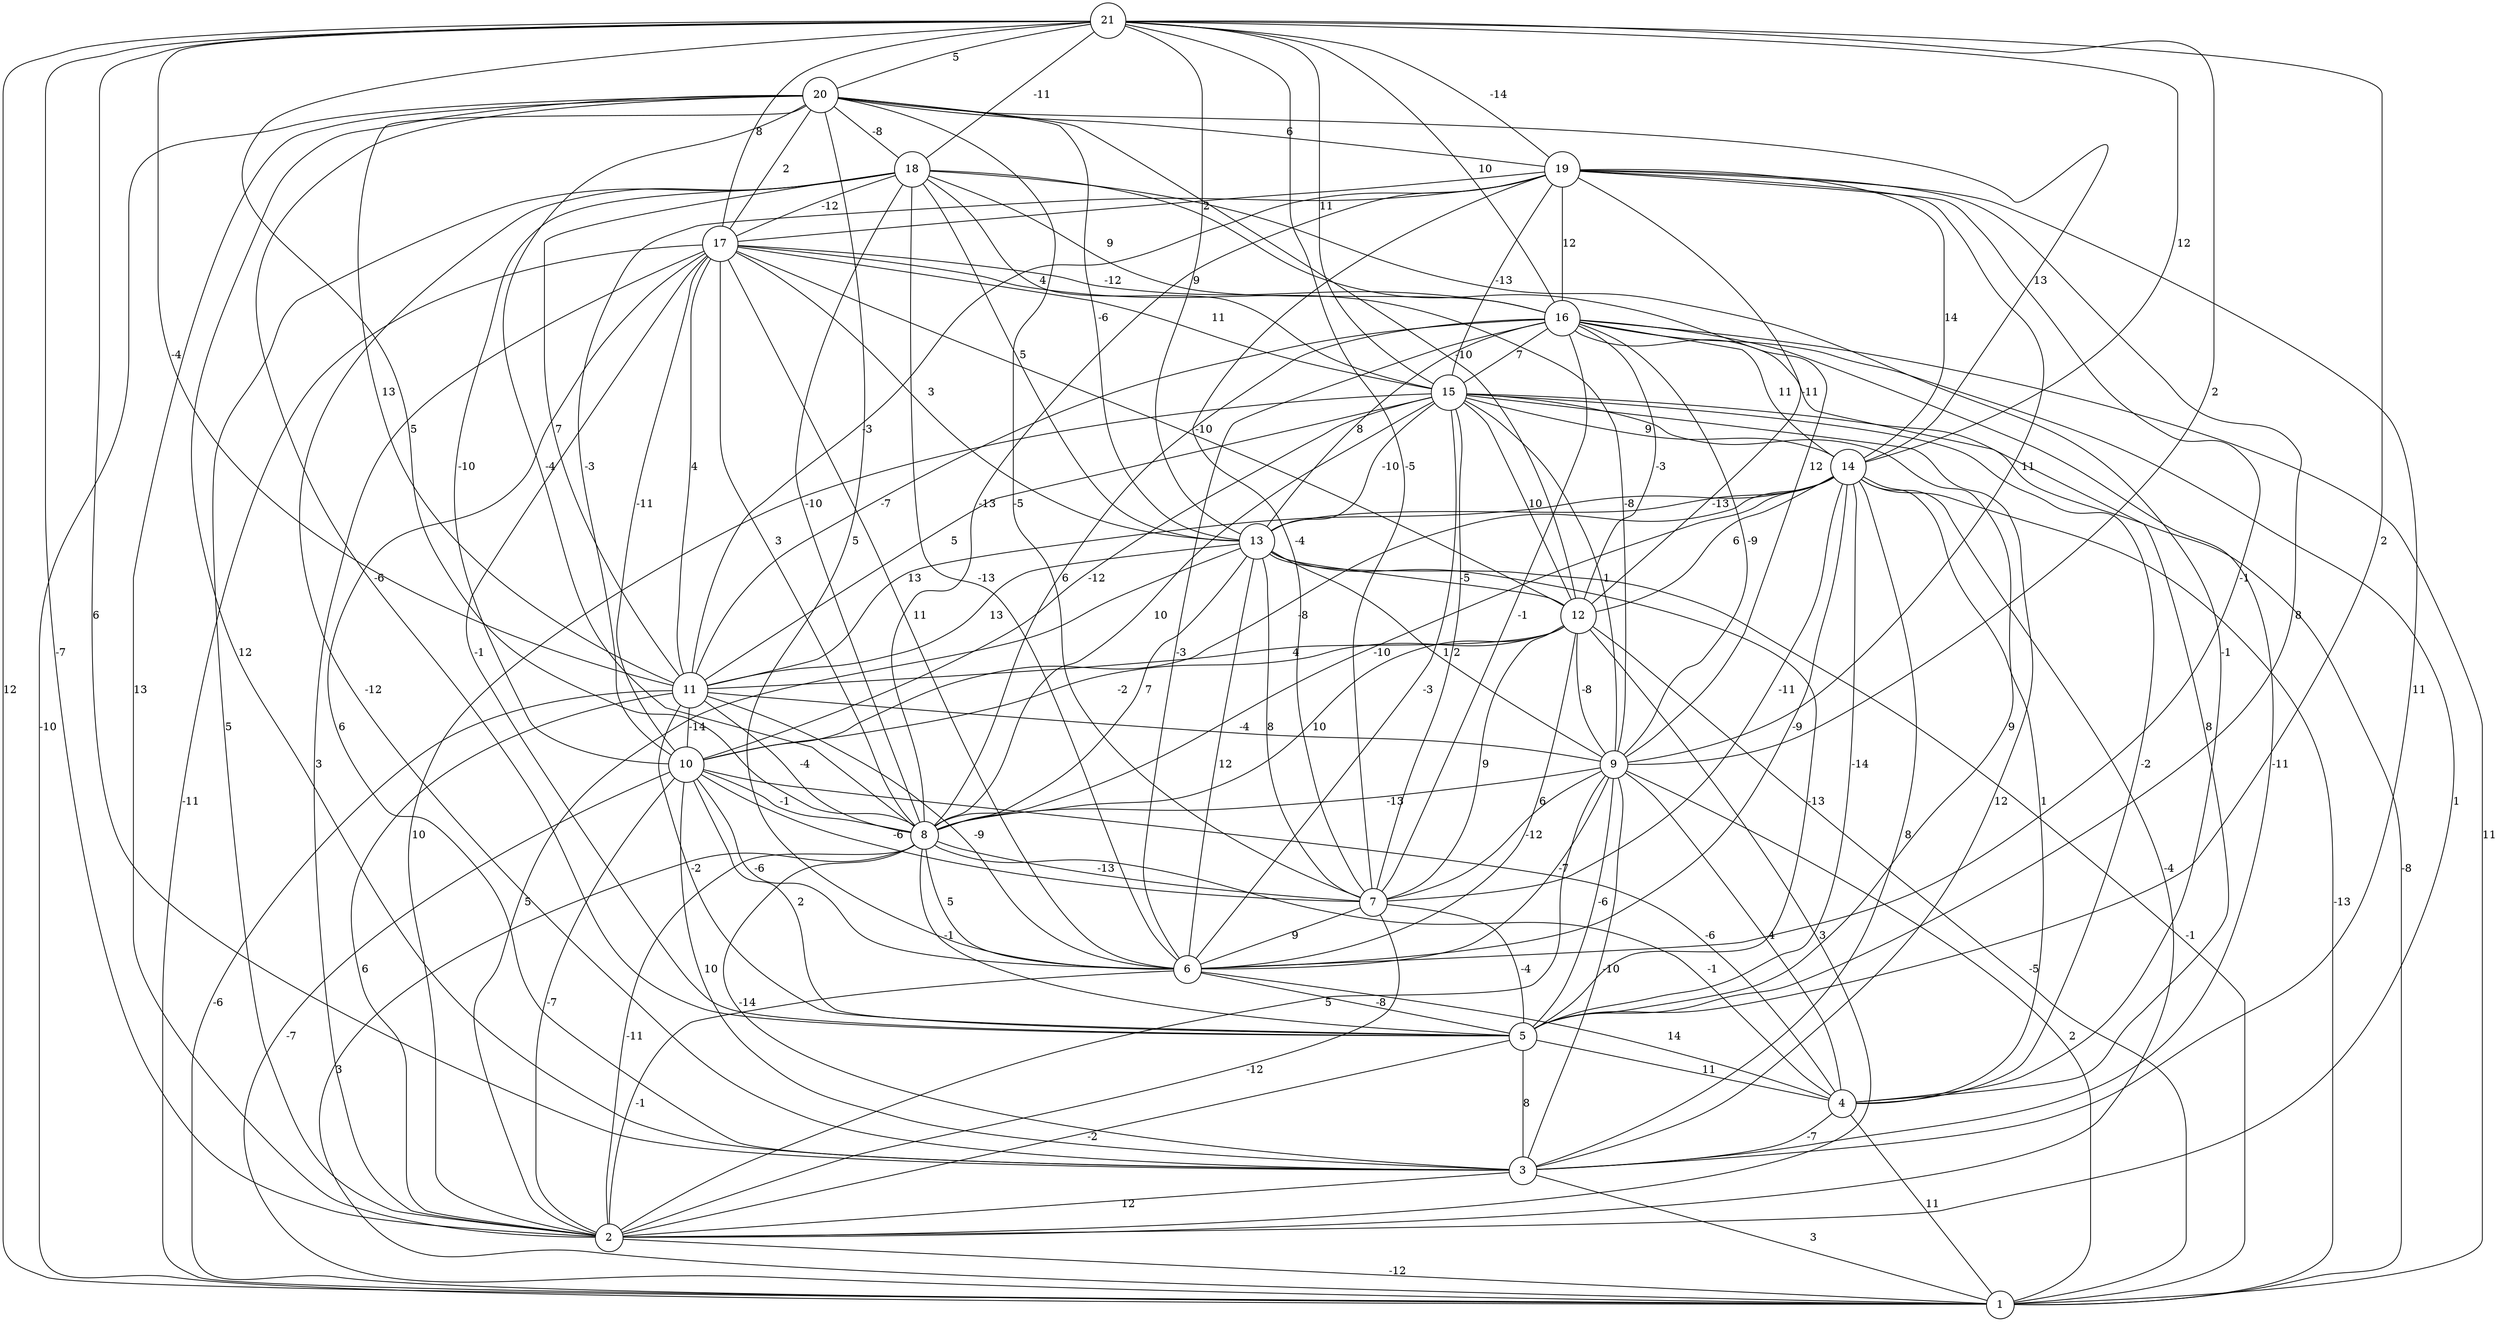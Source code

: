 graph { 
	 fontname="Helvetica,Arial,sans-serif" 
	 node [shape = circle]; 
	 21 -- 1 [label = "12"];
	 21 -- 2 [label = "-7"];
	 21 -- 3 [label = "6"];
	 21 -- 5 [label = "2"];
	 21 -- 7 [label = "-5"];
	 21 -- 8 [label = "5"];
	 21 -- 9 [label = "2"];
	 21 -- 11 [label = "-4"];
	 21 -- 13 [label = "9"];
	 21 -- 14 [label = "12"];
	 21 -- 15 [label = "11"];
	 21 -- 16 [label = "10"];
	 21 -- 17 [label = "8"];
	 21 -- 18 [label = "-11"];
	 21 -- 19 [label = "-14"];
	 21 -- 20 [label = "5"];
	 20 -- 1 [label = "-10"];
	 20 -- 2 [label = "13"];
	 20 -- 3 [label = "12"];
	 20 -- 5 [label = "-6"];
	 20 -- 6 [label = "5"];
	 20 -- 7 [label = "-5"];
	 20 -- 8 [label = "-4"];
	 20 -- 11 [label = "13"];
	 20 -- 12 [label = "-10"];
	 20 -- 13 [label = "-6"];
	 20 -- 14 [label = "13"];
	 20 -- 17 [label = "2"];
	 20 -- 18 [label = "-8"];
	 20 -- 19 [label = "6"];
	 19 -- 3 [label = "11"];
	 19 -- 5 [label = "8"];
	 19 -- 6 [label = "-1"];
	 19 -- 7 [label = "-4"];
	 19 -- 8 [label = "-13"];
	 19 -- 9 [label = "11"];
	 19 -- 10 [label = "-3"];
	 19 -- 11 [label = "-3"];
	 19 -- 12 [label = "-11"];
	 19 -- 14 [label = "14"];
	 19 -- 15 [label = "-13"];
	 19 -- 16 [label = "12"];
	 19 -- 17 [label = "2"];
	 18 -- 2 [label = "5"];
	 18 -- 3 [label = "-12"];
	 18 -- 4 [label = "-1"];
	 18 -- 6 [label = "-13"];
	 18 -- 8 [label = "-10"];
	 18 -- 9 [label = "12"];
	 18 -- 10 [label = "-10"];
	 18 -- 11 [label = "7"];
	 18 -- 13 [label = "5"];
	 18 -- 15 [label = "4"];
	 18 -- 16 [label = "9"];
	 18 -- 17 [label = "-12"];
	 17 -- 1 [label = "-11"];
	 17 -- 2 [label = "3"];
	 17 -- 3 [label = "6"];
	 17 -- 5 [label = "-1"];
	 17 -- 6 [label = "11"];
	 17 -- 8 [label = "3"];
	 17 -- 9 [label = "-8"];
	 17 -- 10 [label = "-11"];
	 17 -- 11 [label = "4"];
	 17 -- 12 [label = "-10"];
	 17 -- 13 [label = "3"];
	 17 -- 15 [label = "11"];
	 17 -- 16 [label = "-12"];
	 16 -- 1 [label = "11"];
	 16 -- 2 [label = "1"];
	 16 -- 3 [label = "-11"];
	 16 -- 4 [label = "8"];
	 16 -- 6 [label = "-3"];
	 16 -- 7 [label = "-1"];
	 16 -- 8 [label = "6"];
	 16 -- 9 [label = "-9"];
	 16 -- 11 [label = "-7"];
	 16 -- 12 [label = "-3"];
	 16 -- 13 [label = "8"];
	 16 -- 14 [label = "11"];
	 16 -- 15 [label = "7"];
	 15 -- 1 [label = "-8"];
	 15 -- 2 [label = "10"];
	 15 -- 3 [label = "12"];
	 15 -- 4 [label = "-2"];
	 15 -- 5 [label = "9"];
	 15 -- 6 [label = "-3"];
	 15 -- 7 [label = "2"];
	 15 -- 8 [label = "10"];
	 15 -- 9 [label = "1"];
	 15 -- 10 [label = "-12"];
	 15 -- 11 [label = "5"];
	 15 -- 12 [label = "10"];
	 15 -- 13 [label = "-10"];
	 15 -- 14 [label = "9"];
	 14 -- 1 [label = "-13"];
	 14 -- 2 [label = "-4"];
	 14 -- 3 [label = "8"];
	 14 -- 4 [label = "1"];
	 14 -- 5 [label = "-14"];
	 14 -- 6 [label = "-9"];
	 14 -- 7 [label = "-11"];
	 14 -- 8 [label = "-10"];
	 14 -- 10 [label = "-8"];
	 14 -- 11 [label = "13"];
	 14 -- 12 [label = "6"];
	 14 -- 13 [label = "-13"];
	 13 -- 1 [label = "-1"];
	 13 -- 2 [label = "5"];
	 13 -- 5 [label = "-13"];
	 13 -- 6 [label = "12"];
	 13 -- 7 [label = "8"];
	 13 -- 8 [label = "7"];
	 13 -- 9 [label = "1"];
	 13 -- 11 [label = "13"];
	 13 -- 12 [label = "-5"];
	 12 -- 1 [label = "-5"];
	 12 -- 2 [label = "3"];
	 12 -- 6 [label = "6"];
	 12 -- 7 [label = "9"];
	 12 -- 8 [label = "10"];
	 12 -- 9 [label = "-8"];
	 12 -- 10 [label = "-2"];
	 12 -- 11 [label = "4"];
	 11 -- 1 [label = "-6"];
	 11 -- 2 [label = "6"];
	 11 -- 5 [label = "-2"];
	 11 -- 6 [label = "-9"];
	 11 -- 8 [label = "-4"];
	 11 -- 9 [label = "-4"];
	 11 -- 10 [label = "-14"];
	 10 -- 1 [label = "-7"];
	 10 -- 2 [label = "-7"];
	 10 -- 3 [label = "10"];
	 10 -- 4 [label = "-6"];
	 10 -- 5 [label = "2"];
	 10 -- 6 [label = "-6"];
	 10 -- 7 [label = "-6"];
	 10 -- 8 [label = "-1"];
	 9 -- 1 [label = "2"];
	 9 -- 2 [label = "5"];
	 9 -- 3 [label = "-10"];
	 9 -- 4 [label = "4"];
	 9 -- 5 [label = "-6"];
	 9 -- 6 [label = "-7"];
	 9 -- 7 [label = "-12"];
	 9 -- 8 [label = "-13"];
	 8 -- 1 [label = "3"];
	 8 -- 2 [label = "-11"];
	 8 -- 3 [label = "-14"];
	 8 -- 4 [label = "-1"];
	 8 -- 5 [label = "-1"];
	 8 -- 6 [label = "5"];
	 8 -- 7 [label = "-13"];
	 7 -- 2 [label = "-12"];
	 7 -- 5 [label = "-4"];
	 7 -- 6 [label = "9"];
	 6 -- 2 [label = "-1"];
	 6 -- 4 [label = "14"];
	 6 -- 5 [label = "-8"];
	 5 -- 2 [label = "-2"];
	 5 -- 3 [label = "8"];
	 5 -- 4 [label = "11"];
	 4 -- 1 [label = "11"];
	 4 -- 3 [label = "-7"];
	 3 -- 1 [label = "3"];
	 3 -- 2 [label = "12"];
	 2 -- 1 [label = "-12"];
	 1;
	 2;
	 3;
	 4;
	 5;
	 6;
	 7;
	 8;
	 9;
	 10;
	 11;
	 12;
	 13;
	 14;
	 15;
	 16;
	 17;
	 18;
	 19;
	 20;
	 21;
}
